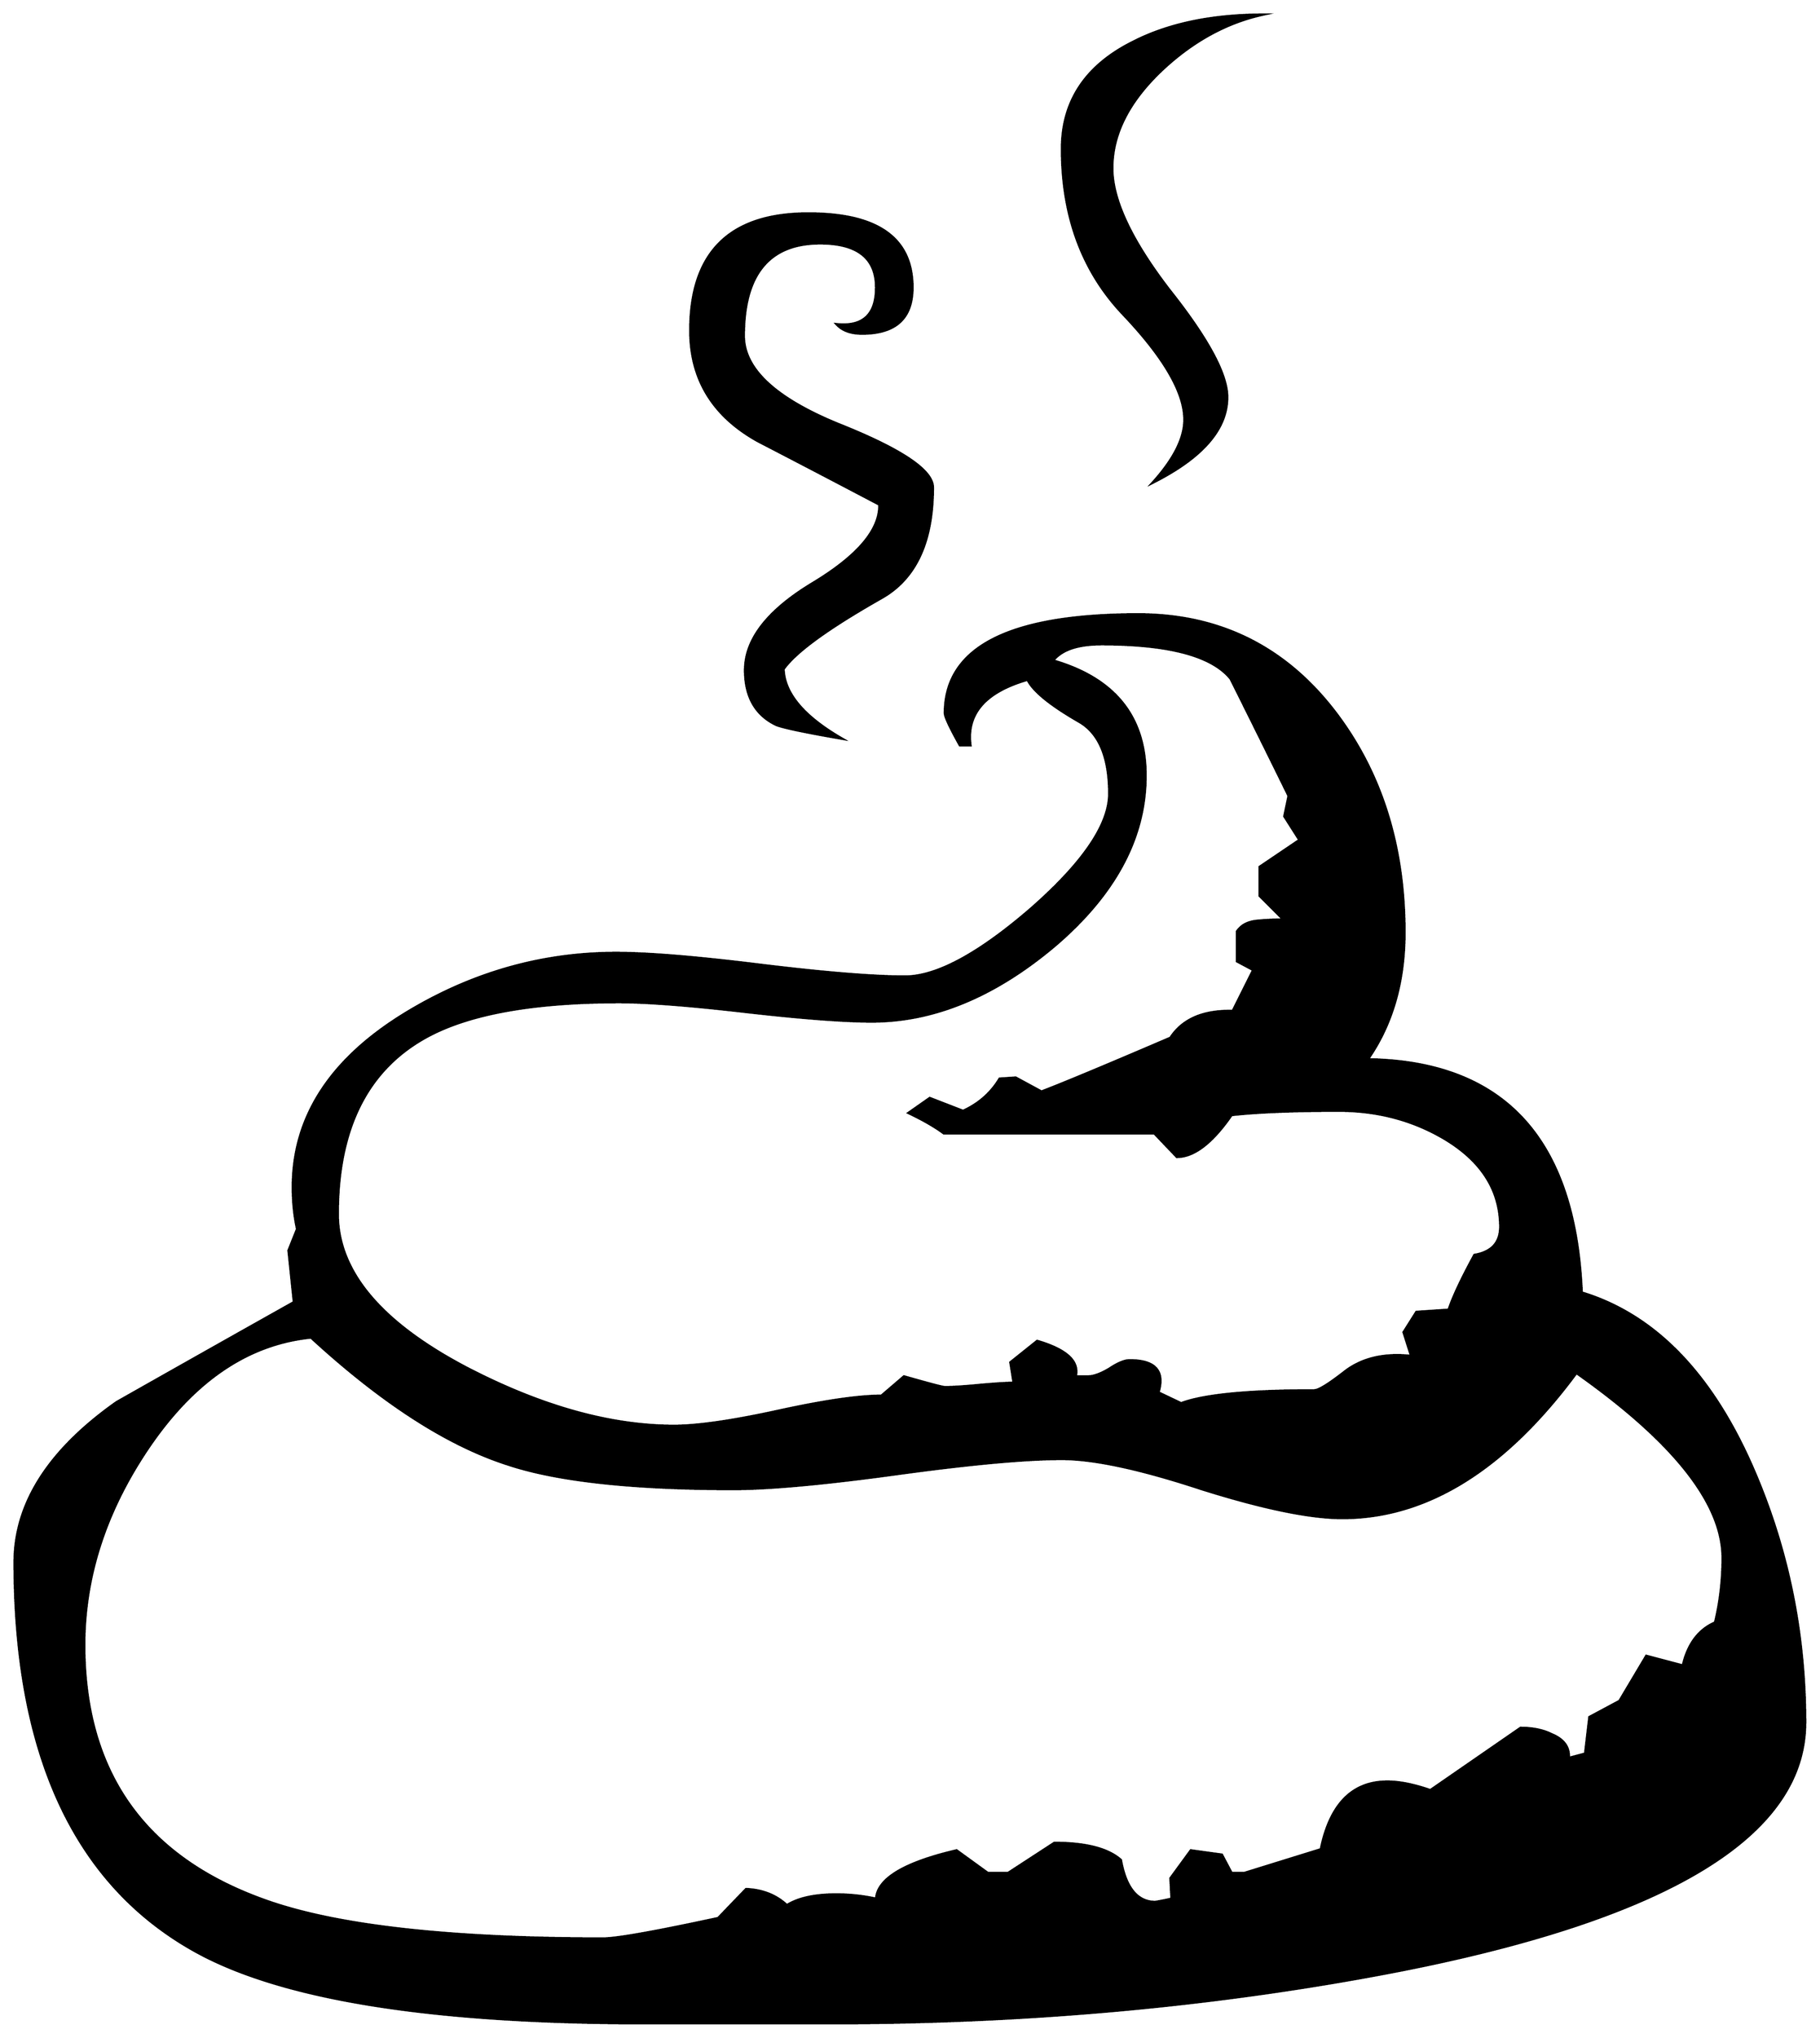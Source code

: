 


\begin{tikzpicture}[y=0.80pt, x=0.80pt, yscale=-1.0, xscale=1.0, inner sep=0pt, outer sep=0pt]
\begin{scope}[shift={(100.0,1699.0)},nonzero rule]
  \path[draw=.,fill=.,line width=1.600pt] (1245.0,-1510.0) ..
    controls (1211.0,-1502.667) and (1179.667,-1485.667) ..
    (1151.0,-1459.0) .. controls (1119.667,-1429.667) and
    (1104.0,-1399.0) .. (1104.0,-1367.0) .. controls
    (1104.0,-1337.667) and (1121.667,-1300.0) .. (1157.0,-1254.0) ..
    controls (1193.0,-1208.667) and (1211.0,-1175.333) ..
    (1211.0,-1154.0) .. controls (1211.0,-1124.0) and
    (1187.667,-1097.333) .. (1141.0,-1074.0) .. controls
    (1161.0,-1096.0) and (1171.0,-1115.667) .. (1171.0,-1133.0) ..
    controls (1171.0,-1158.333) and (1152.0,-1191.0) ..
    (1114.0,-1231.0) .. controls (1076.0,-1271.0) and
    (1057.0,-1322.333) .. (1057.0,-1385.0) .. controls
    (1057.0,-1429.0) and (1078.667,-1462.0) .. (1122.0,-1484.0) ..
    controls (1155.333,-1501.333) and (1196.333,-1510.0) ..
    (1245.0,-1510.0) -- cycle(937.0,-1070.0) .. controls
    (937.0,-1019.333) and (921.0,-985.0) .. (889.0,-967.0) ..
    controls (839.667,-939.0) and (809.333,-917.0) .. (798.0,-901.0)
    .. controls (798.667,-878.333) and (817.0,-856.667) ..
    (853.0,-836.0) .. controls (818.333,-842.0) and (797.667,-846.333)
    .. (791.0,-849.0) .. controls (771.667,-858.333) and
    (762.0,-875.333) .. (762.0,-900.0) .. controls (762.0,-928.667)
    and (783.0,-955.667) .. (825.0,-981.0) .. controls
    (867.0,-1006.333) and (887.667,-1030.667) .. (887.0,-1054.0) ..
    controls (849.0,-1074.0) and (811.333,-1093.667) ..
    (774.0,-1113.0) .. controls (732.0,-1136.333) and
    (711.0,-1170.667) .. (711.0,-1216.0) .. controls
    (711.0,-1288.667) and (747.667,-1325.0) .. (821.0,-1325.0) ..
    controls (885.667,-1325.0) and (918.0,-1302.0) ..
    (918.0,-1256.0) .. controls (918.0,-1227.333) and
    (902.333,-1213.0) .. (871.0,-1213.0) .. controls
    (860.333,-1213.0) and (852.333,-1216.0) .. (847.0,-1222.0) ..
    controls (871.667,-1219.333) and (884.0,-1230.667) ..
    (884.0,-1256.0) .. controls (884.0,-1283.333) and
    (866.667,-1297.0) .. (832.0,-1297.0) .. controls
    (784.667,-1297.0) and (761.0,-1268.333) .. (761.0,-1211.0) ..
    controls (761.0,-1180.333) and (790.333,-1153.0) ..
    (849.0,-1129.0) .. controls (907.667,-1105.667) and
    (937.0,-1086.0) .. (937.0,-1070.0) -- cycle(1749.0,79.0) ..
    controls (1749.0,185.0) and (1620.0,262.667) .. (1362.0,312.0)
    .. controls (1197.333,343.333) and (1023.667,359.0) ..
    (841.0,359.0) -- (668.0,359.0) .. controls (471.333,359.0) and
    (332.667,337.0) .. (252.0,293.0) .. controls (138.667,231.0) and
    (82.0,110.0) .. (82.0,-70.0) .. controls (82.0,-124.667) and
    (113.667,-174.333) .. (177.0,-219.0) .. controls (232.333,-250.333)
    and (287.333,-281.333) .. (342.0,-312.0) -- (337.0,-360.0) --
    (345.0,-380.0) .. controls (342.333,-392.0) and (341.0,-405.0)
    .. (341.0,-419.0) .. controls (341.0,-484.333) and
    (376.0,-538.333) .. (446.0,-581.0) .. controls (507.333,-618.333)
    and (572.667,-637.0) .. (642.0,-637.0) .. controls
    (672.0,-637.0) and (716.667,-633.333) .. (776.0,-626.0) ..
    controls (836.0,-618.667) and (881.0,-615.0) .. (911.0,-615.0)
    .. controls (940.333,-615.0) and (979.333,-636.0) ..
    (1028.0,-678.0) .. controls (1076.667,-720.667) and
    (1101.0,-756.333) .. (1101.0,-785.0) .. controls
    (1101.0,-819.0) and (1091.667,-841.333) .. (1073.0,-852.0) ..
    controls (1046.333,-867.333) and (1030.333,-880.333) ..
    (1025.0,-891.0) .. controls (985.667,-879.667) and
    (968.0,-859.333) .. (972.0,-830.0) -- (962.0,-830.0) ..
    controls (952.667,-846.667) and (948.0,-856.667) .. (948.0,-860.0)
    .. controls (948.0,-921.333) and (1008.0,-952.0) ..
    (1128.0,-952.0) .. controls (1204.667,-952.0) and
    (1266.333,-921.0) .. (1313.0,-859.0) .. controls
    (1355.0,-803.0) and (1376.0,-735.333) .. (1376.0,-656.0) ..
    controls (1376.0,-610.0) and (1364.667,-570.667) ..
    (1342.0,-538.0) .. controls (1468.667,-536.0) and
    (1535.0,-463.667) .. (1541.0,-321.0) .. controls
    (1609.0,-300.333) and (1662.333,-245.333) .. (1701.0,-156.0) ..
    controls (1733.0,-82.0) and (1749.0,-3.667) .. (1749.0,79.0)
    -- cycle(1465.0,-382.0) .. controls (1465.0,-416.0) and
    (1447.667,-443.333) .. (1413.0,-464.0) .. controls
    (1383.667,-481.333) and (1351.0,-490.0) .. (1315.0,-490.0) ..
    controls (1272.333,-490.0) and (1239.0,-488.667) ..
    (1215.0,-486.0) .. controls (1197.0,-460.0) and
    (1180.0,-447.0) .. (1164.0,-447.0) -- (1143.0,-469.0) --
    (947.0,-469.0) .. controls (939.0,-475.0) and (928.0,-481.333)
    .. (914.0,-488.0) -- (934.0,-502.0) -- (965.0,-490.0) ..
    controls (979.667,-496.667) and (991.0,-506.667) .. (999.0,-520.0)
    -- (1014.0,-521.0) -- (1038.0,-508.0) .. controls
    (1057.333,-515.333) and (1097.333,-532.0) .. (1158.0,-558.0) ..
    controls (1169.333,-575.333) and (1188.667,-583.667) ..
    (1216.0,-583.0) -- (1235.0,-621.0) -- (1220.0,-629.0) --
    (1220.0,-657.0) .. controls (1224.0,-663.0) and
    (1230.667,-666.333) .. (1240.0,-667.0) .. controls
    (1247.333,-667.667) and (1255.0,-668.0) .. (1263.0,-668.0) --
    (1241.0,-690.0) -- (1241.0,-717.0) -- (1278.0,-742.0) --
    (1264.0,-764.0) -- (1268.0,-783.0) .. controls
    (1250.0,-819.667) and (1232.0,-856.0) .. (1214.0,-892.0) ..
    controls (1196.667,-913.333) and (1156.667,-924.0) ..
    (1094.0,-924.0) .. controls (1072.0,-924.0) and
    (1057.0,-919.0) .. (1049.0,-909.0) .. controls
    (1106.333,-892.333) and (1135.0,-856.667) .. (1135.0,-802.0) ..
    controls (1135.0,-744.667) and (1107.0,-692.0) ..
    (1051.0,-644.0) .. controls (995.0,-596.667) and
    (938.0,-573.0) .. (880.0,-573.0) .. controls (854.0,-573.0)
    and (814.667,-576.0) .. (762.0,-582.0) .. controls
    (710.0,-588.0) and (671.0,-591.0) .. (645.0,-591.0) ..
    controls (561.667,-591.0) and (500.333,-579.333) .. (461.0,-556.0)
    .. controls (409.0,-525.333) and (383.0,-471.333) ..
    (383.0,-394.0) .. controls (383.0,-340.667) and (423.0,-293.0)
    .. (503.0,-251.0) .. controls (572.333,-215.0) and
    (636.667,-197.0) .. (696.0,-197.0) .. controls (718.0,-197.0)
    and (750.333,-201.667) .. (793.0,-211.0) .. controls
    (835.667,-220.333) and (867.667,-225.0) .. (889.0,-225.0) --
    (910.0,-243.0) .. controls (933.333,-236.333) and (946.0,-233.0)
    .. (948.0,-233.0) .. controls (955.333,-233.0) and
    (966.0,-233.667) .. (980.0,-235.0) .. controls (994.667,-236.333)
    and (1005.333,-237.0) .. (1012.0,-237.0) -- (1009.0,-256.0) --
    (1034.0,-276.0) .. controls (1061.333,-268.0) and
    (1073.333,-257.0) .. (1070.0,-243.0) -- (1082.0,-243.0) ..
    controls (1086.667,-243.0) and (1093.0,-245.333) ..
    (1101.0,-250.0) .. controls (1109.0,-255.333) and
    (1115.333,-258.0) .. (1120.0,-258.0) .. controls
    (1144.0,-258.0) and (1153.0,-248.0) .. (1147.0,-228.0) --
    (1168.0,-218.0) .. controls (1189.333,-226.0) and
    (1230.667,-230.0) .. (1292.0,-230.0) .. controls
    (1296.0,-230.0) and (1305.667,-236.0) .. (1321.0,-248.0) ..
    controls (1337.0,-260.0) and (1357.333,-264.667) ..
    (1382.0,-262.0) -- (1375.0,-284.0) -- (1387.0,-303.0) --
    (1417.0,-305.0) .. controls (1421.0,-317.0) and
    (1429.0,-334.0) .. (1441.0,-356.0) .. controls
    (1457.0,-358.667) and (1465.0,-367.333) .. (1465.0,-382.0) --
    cycle(1672.0,-74.0) .. controls (1672.0,-124.667) and
    (1626.667,-182.0) .. (1536.0,-246.0) .. controls
    (1469.333,-156.0) and (1396.667,-111.0) .. (1318.0,-111.0) ..
    controls (1288.0,-111.0) and (1244.333,-120.0) ..
    (1187.0,-138.0) .. controls (1130.333,-156.667) and
    (1087.0,-166.0) .. (1057.0,-166.0) .. controls
    (1023.0,-166.0) and (972.0,-161.333) .. (904.0,-152.0) ..
    controls (836.0,-142.667) and (785.0,-138.0) .. (751.0,-138.0)
    .. controls (657.0,-138.0) and (587.0,-145.667) ..
    (541.0,-161.0) .. controls (485.0,-179.0) and (424.0,-218.333)
    .. (358.0,-279.0) .. controls (298.667,-273.0) and
    (247.667,-238.0) .. (205.0,-174.0) .. controls (166.333,-116.0)
    and (147.0,-55.667) .. (147.0,7.0) .. controls (147.0,125.0)
    and (202.667,204.0) .. (314.0,244.0) .. controls (380.0,268.0)
    and (485.333,280.0) .. (630.0,280.0) .. controls (642.667,280.0)
    and (678.333,273.667) .. (737.0,261.0) -- (763.0,234.0) ..
    controls (778.333,234.667) and (791.0,239.667) .. (801.0,249.0) ..
    controls (811.667,242.333) and (827.0,239.0) .. (847.0,239.0) ..
    controls (859.667,239.0) and (872.0,240.333) .. (884.0,243.0) ..
    controls (885.333,224.333) and (910.333,209.333) .. (959.0,198.0) --
    (988.0,219.0) -- (1007.0,219.0) -- (1050.0,191.0) ..
    controls (1079.333,191.0) and (1100.0,196.333) .. (1112.0,207.0)
    .. controls (1116.667,233.0) and (1127.333,246.0) ..
    (1144.0,246.0) .. controls (1148.0,245.333) and (1153.0,244.333)
    .. (1159.0,243.0) -- (1158.0,224.0) -- (1177.0,198.0) --
    (1206.0,202.0) -- (1215.0,219.0) .. controls (1223.0,219.0)
    and (1227.0,219.0) .. (1227.0,219.0) -- (1298.0,197.0) ..
    controls (1306.667,155.0) and (1327.333,134.0) .. (1360.0,134.0)
    .. controls (1371.333,134.0) and (1384.667,136.667) ..
    (1400.0,142.0) -- (1484.0,84.0) .. controls (1495.333,84.0)
    and (1505.0,86.0) .. (1513.0,90.0) .. controls (1524.333,94.667)
    and (1529.667,102.0) .. (1529.0,112.0) -- (1544.0,108.0) --
    (1548.0,74.0) -- (1576.0,59.0) -- (1601.0,17.0) --
    (1635.0,26.0) .. controls (1639.667,6.0) and (1649.667,-7.333) ..
    (1665.0,-14.0) .. controls (1669.667,-33.333) and (1672.0,-53.333)
    .. (1672.0,-74.0) -- cycle;
\end{scope}

\end{tikzpicture}


